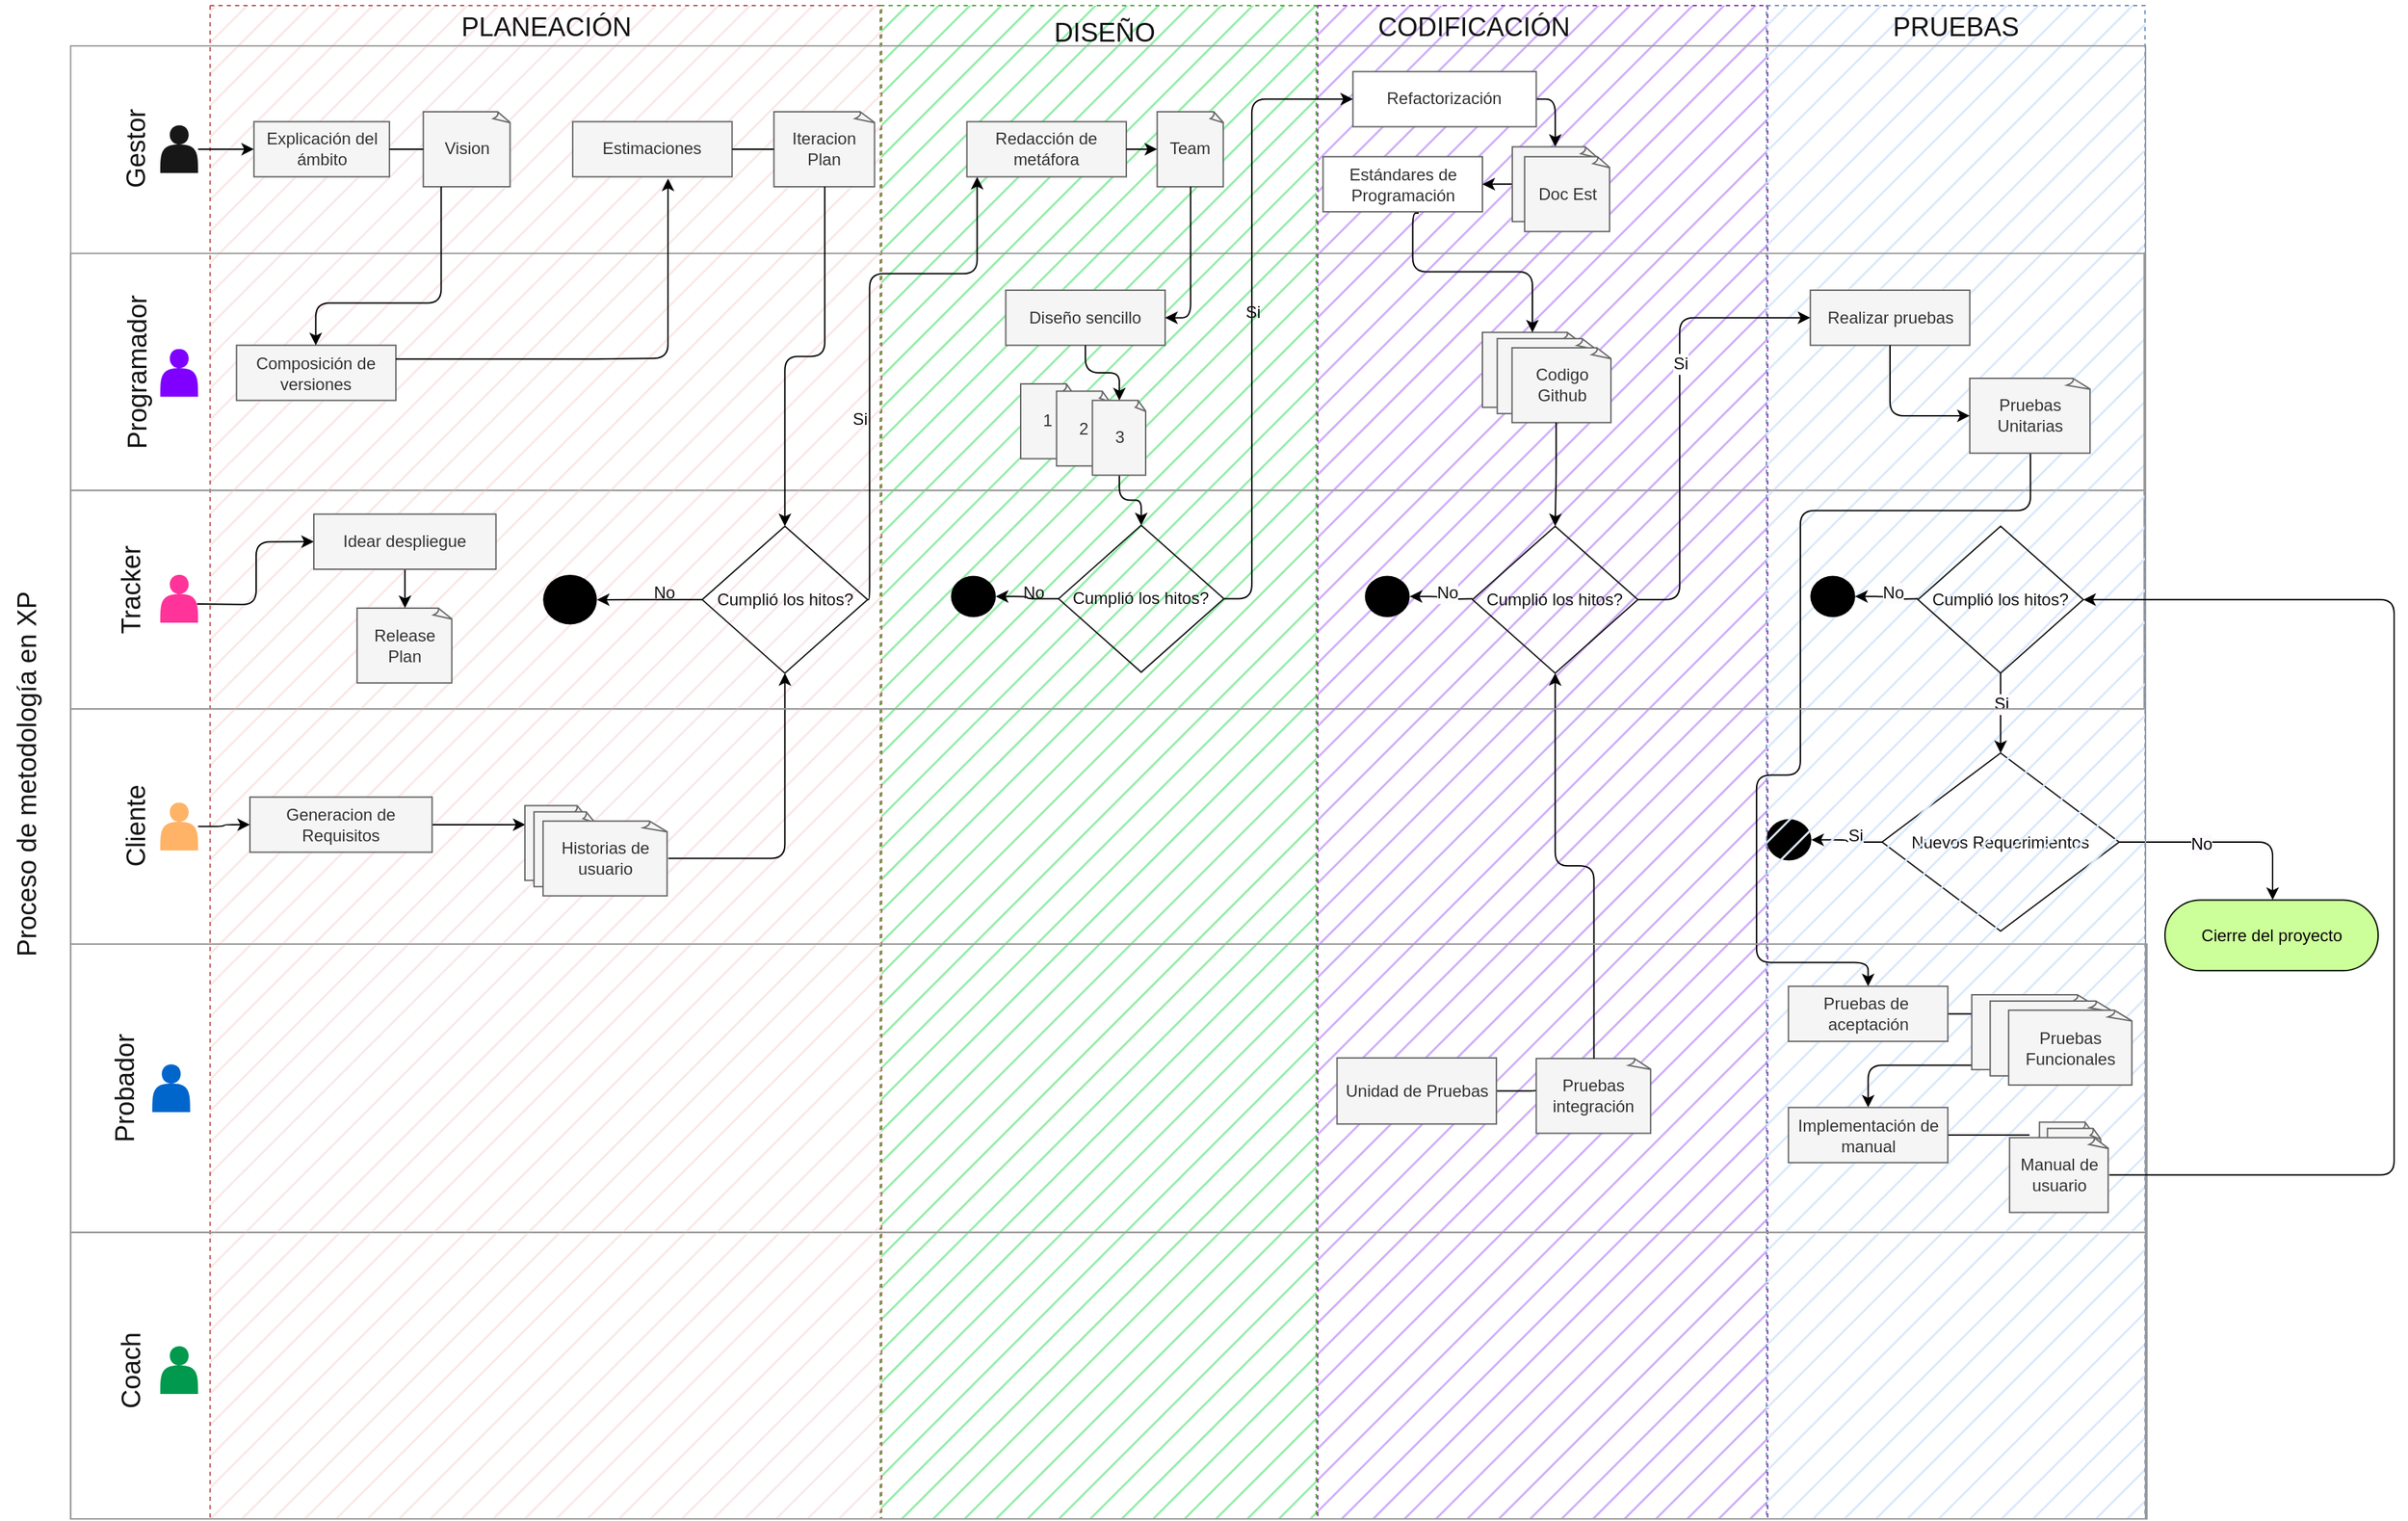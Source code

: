 <mxfile>
    <diagram name="Page-1" id="edf60f1a-56cd-e834-aa8a-f176f3a09ee4">
        <mxGraphModel dx="1046" dy="1373" grid="0" gridSize="10" guides="1" tooltips="1" connect="1" arrows="1" fold="1" page="1" pageScale="1" pageWidth="1169" pageHeight="827" background="#ffffff" math="0" shadow="0">
            <root>
                <mxCell id="0"/>
                <mxCell id="1" parent="0"/>
                <mxCell id="13" value="" style="rounded=0;whiteSpace=wrap;html=1;strokeColor=#999999;fillColor=none;gradientColor=default;container=0;" vertex="1" parent="1">
                    <mxGeometry x="75.87" y="79.2" width="1493.13" height="157.42" as="geometry"/>
                </mxCell>
                <mxCell id="11" value="" style="rounded=0;whiteSpace=wrap;html=1;strokeColor=#999999;fillColor=none;gradientColor=default;container=0;" vertex="1" parent="1">
                    <mxGeometry x="75.87" y="405.95" width="1495.13" height="207.69" as="geometry"/>
                </mxCell>
                <mxCell id="5" value="" style="rounded=1;whiteSpace=wrap;html=1;fillColor=#93EDA8;strokeColor=#46A62E;arcSize=0;dashed=1;fillStyle=hatch;container=0;" vertex="1" parent="1">
                    <mxGeometry x="658.867" y="-270.031" width="314" height="1090.03" as="geometry"/>
                </mxCell>
                <mxCell id="6" value="" style="rounded=1;whiteSpace=wrap;html=1;fillColor=#D0ADFA;strokeColor=#8A30A6;arcSize=0;dashed=1;fillStyle=hatch;container=0;" vertex="1" parent="1">
                    <mxGeometry x="973.867" y="-270.031" width="324" height="1090.03" as="geometry"/>
                </mxCell>
                <mxCell id="200" value="1" style="ellipse;whiteSpace=wrap;html=1;strokeColor=none;fontSize=19;fillColor=#000000;labelBackgroundColor=none;gradientDirection=north;container=0;" vertex="1" parent="1">
                    <mxGeometry x="1297.069" y="315.993" width="32.281" height="29.764" as="geometry"/>
                </mxCell>
                <mxCell id="4" value="" style="rounded=1;whiteSpace=wrap;html=1;fillColor=#f9e8e7;strokeColor=#b85450;arcSize=0;dashed=1;fillStyle=hatch;container=0;" vertex="1" parent="1">
                    <mxGeometry x="176.296" y="-270.031" width="483.495" height="1090.031" as="geometry"/>
                </mxCell>
                <mxCell id="192" value="Nuevos Requerimientos" style="rhombus;whiteSpace=wrap;html=1;labelBackgroundColor=none;strokeColor=#191919;fontSize=12;fontColor=#141414;fillColor=none;gradientColor=none;gradientDirection=north;container=0;" vertex="1" parent="1">
                    <mxGeometry x="1380.281" y="268.37" width="170.73" height="128.317" as="geometry"/>
                </mxCell>
                <mxCell id="201" style="edgeStyle=orthogonalEdgeStyle;html=1;strokeColor=#000000;fontSize=12;fontColor=#141414;exitX=0;exitY=0.5;exitDx=0;exitDy=0;exitPerimeter=0;" edge="1" parent="1" target="200" source="192">
                    <mxGeometry relative="1" as="geometry">
                        <mxPoint x="1374.543" y="332.528" as="sourcePoint"/>
                    </mxGeometry>
                </mxCell>
                <mxCell id="202" value="Si" style="edgeLabel;html=1;align=center;verticalAlign=middle;resizable=0;points=[];fontSize=12;fontColor=#141414;labelBackgroundColor=#FCFCFC;container=0;" vertex="1" connectable="0" parent="201">
                    <mxGeometry x="-0.385" relative="1" as="geometry">
                        <mxPoint x="-4" y="-5" as="offset"/>
                    </mxGeometry>
                </mxCell>
                <mxCell id="7" value="" style="rounded=1;whiteSpace=wrap;html=1;fillColor=#dae8fc;strokeColor=#6c8ebf;arcSize=0;dashed=1;fillStyle=hatch;container=0;" vertex="1" parent="1">
                    <mxGeometry x="1297.069" y="-270.031" width="272.593" height="1090.031" as="geometry"/>
                </mxCell>
                <mxCell id="65" value="1" style="ellipse;whiteSpace=wrap;html=1;strokeColor=none;fontSize=19;fillColor=#000000;labelBackgroundColor=none;gradientDirection=north;container=0;" vertex="1" parent="1">
                    <mxGeometry x="416.095" y="140.053" width="38.737" height="35.717" as="geometry"/>
                </mxCell>
                <mxCell id="8" value="" style="rounded=0;whiteSpace=wrap;html=1;strokeColor=#999999;fillColor=none;gradientColor=default;container=0;" vertex="1" parent="1">
                    <mxGeometry x="75.87" y="-240.93" width="1494.13" height="1060.93" as="geometry"/>
                </mxCell>
                <mxCell id="40" value="Estándares de Programación" style="rounded=0;whiteSpace=wrap;html=1;fillColor=#FFFFFF;fontColor=#333333;strokeColor=#666666;container=0;" vertex="1" parent="1">
                    <mxGeometry x="977.735" y="-161.134" width="114.776" height="39.686" as="geometry"/>
                </mxCell>
                <mxCell id="14" value="" style="rounded=0;whiteSpace=wrap;html=1;strokeColor=#999999;fillColor=none;gradientColor=default;container=0;" vertex="1" parent="1">
                    <mxGeometry x="75.87" y="-91.45" width="1493.13" height="170.65" as="geometry"/>
                </mxCell>
                <mxCell id="249" style="edgeStyle=orthogonalEdgeStyle;html=1;strokeColor=#000000;fontSize=12;fontColor=#050505;endArrow=classic;endFill=1;" edge="1" parent="1" source="228" target="244">
                    <mxGeometry relative="1" as="geometry">
                        <Array as="points">
                            <mxPoint x="1370.239" y="493.255"/>
                        </Array>
                    </mxGeometry>
                </mxCell>
                <mxCell id="52" value="1" style="whiteSpace=wrap;html=1;shape=mxgraph.basic.document;fillColor=#f5f5f5;fontColor=#333333;strokeColor=#666666;container=0;" vertex="1" parent="1">
                    <mxGeometry x="760.005" y="2.476" width="38.737" height="53.906" as="geometry"/>
                </mxCell>
                <mxCell id="253" style="edgeStyle=orthogonalEdgeStyle;html=1;entryX=0.5;entryY=0;entryDx=0;entryDy=0;entryPerimeter=0;strokeColor=#000000;fontSize=12;fontColor=#050505;endArrow=classic;endFill=1;exitX=1;exitY=0.5;exitDx=0;exitDy=0;" edge="1" parent="1" source="252" target="41">
                    <mxGeometry relative="1" as="geometry"/>
                </mxCell>
                <mxCell id="dXnAT8kCQ46dJtLnXvoW-5" value="Explicación del ámbito" style="rounded=0;whiteSpace=wrap;html=1;fillColor=#f5f5f5;fontColor=#333333;strokeColor=#666666;container=0;" parent="1" vertex="1">
                    <mxGeometry x="207.859" y="-186.361" width="97.56" height="39.686" as="geometry"/>
                </mxCell>
                <mxCell id="252" value="Refactorización" style="rounded=0;whiteSpace=wrap;html=1;fillColor=#FFFFFF;fontColor=#333333;strokeColor=#666666;container=0;" vertex="1" parent="1">
                    <mxGeometry x="999.255" y="-222.409" width="131.993" height="39.686" as="geometry"/>
                </mxCell>
                <mxCell id="2" value="Vision" style="whiteSpace=wrap;html=1;shape=mxgraph.basic.document;fillColor=#f5f5f5;fontColor=#333333;strokeColor=#666666;container=0;" vertex="1" parent="1">
                    <mxGeometry x="329.809" y="-193.465" width="63.127" height="53.906" as="geometry"/>
                </mxCell>
                <mxCell id="254" style="edgeStyle=orthogonalEdgeStyle;html=1;strokeColor=#000000;fontSize=12;fontColor=#050505;endArrow=classic;endFill=1;" edge="1" parent="1" source="41" target="40">
                    <mxGeometry relative="1" as="geometry"/>
                </mxCell>
                <mxCell id="3" style="edgeStyle=none;html=1;strokeColor=#000000;endArrow=none;endFill=0;" edge="1" parent="1" source="dXnAT8kCQ46dJtLnXvoW-5" target="2">
                    <mxGeometry relative="1" as="geometry"/>
                </mxCell>
                <mxCell id="204" style="edgeStyle=orthogonalEdgeStyle;html=1;strokeColor=#000000;fontSize=12;fontColor=#141414;endArrow=classic;endFill=1;" edge="1" parent="1" source="205">
                    <mxGeometry relative="1" as="geometry">
                        <mxPoint x="403.409" y="319.961" as="targetPoint"/>
                    </mxGeometry>
                </mxCell>
                <mxCell id="9" value="Proceso de metodología en XP" style="text;html=1;align=center;verticalAlign=middle;whiteSpace=wrap;rounded=0;fontColor=#141414;rotation=-90;fontSize=19;container=0;" vertex="1" parent="1">
                    <mxGeometry x="-166.598" y="263.079" width="423.237" height="39.686" as="geometry"/>
                </mxCell>
                <mxCell id="205" value="Generacion de Requisitos" style="rounded=0;whiteSpace=wrap;html=1;fillColor=#f5f5f5;fontColor=#333333;strokeColor=#666666;container=0;" vertex="1" parent="1">
                    <mxGeometry x="204.99" y="300.119" width="131.173" height="39.686" as="geometry"/>
                </mxCell>
                <mxCell id="16" value="Coach" style="text;html=1;align=center;verticalAlign=middle;whiteSpace=wrap;rounded=0;fontColor=#141414;rotation=-90;fontSize=19;container=0;" vertex="1" parent="1">
                    <mxGeometry x="21.348" y="693.006" width="196.554" height="39.686" as="geometry"/>
                </mxCell>
                <mxCell id="207" value="Doc" style="whiteSpace=wrap;html=1;shape=mxgraph.basic.document;fillColor=#f5f5f5;fontColor=#333333;strokeColor=#666666;container=0;" vertex="1" parent="1">
                    <mxGeometry x="402.979" y="306.23" width="44.271" height="53.906" as="geometry"/>
                </mxCell>
                <mxCell id="17" value="Probador" style="text;html=1;align=center;verticalAlign=middle;whiteSpace=wrap;rounded=0;fontColor=#141414;rotation=-90;fontSize=19;container=0;" vertex="1" parent="1">
                    <mxGeometry x="17.044" y="489.948" width="196.554" height="39.686" as="geometry"/>
                </mxCell>
                <mxCell id="208" value="Doc" style="whiteSpace=wrap;html=1;shape=mxgraph.basic.document;fillColor=#f5f5f5;fontColor=#333333;strokeColor=#666666;container=0;" vertex="1" parent="1">
                    <mxGeometry x="409.537" y="310.701" width="44.271" height="53.906" as="geometry"/>
                </mxCell>
                <mxCell id="18" value="Cliente" style="text;html=1;align=center;verticalAlign=middle;whiteSpace=wrap;rounded=0;fontColor=#141414;rotation=-90;fontSize=19;container=0;" vertex="1" parent="1">
                    <mxGeometry x="25.652" y="301.441" width="196.554" height="39.686" as="geometry"/>
                </mxCell>
                <mxCell id="209" value="Historias de usuario" style="whiteSpace=wrap;html=1;shape=mxgraph.basic.document;fillColor=#f5f5f5;fontColor=#333333;strokeColor=#666666;container=0;" vertex="1" parent="1">
                    <mxGeometry x="416.092" y="317.316" width="90.185" height="53.906" as="geometry"/>
                </mxCell>
                <mxCell id="19" value="Tracker" style="text;html=1;align=center;verticalAlign=middle;whiteSpace=wrap;rounded=0;fontColor=#141414;rotation=-90;fontSize=19;container=0;" vertex="1" parent="1">
                    <mxGeometry x="21.348" y="130.793" width="196.554" height="39.686" as="geometry"/>
                </mxCell>
                <mxCell id="128" style="edgeStyle=orthogonalEdgeStyle;html=1;strokeColor=#000000;fontSize=12;fontColor=#141414;endArrow=none;endFill=0;" edge="1" parent="1" source="129">
                    <mxGeometry relative="1" as="geometry">
                        <mxPoint x="1161.395" y="507.807" as="targetPoint"/>
                        <Array as="points">
                            <mxPoint x="1132.683" y="511.775"/>
                            <mxPoint x="1132.683" y="510.452"/>
                            <mxPoint x="1161.377" y="510.452"/>
                        </Array>
                    </mxGeometry>
                </mxCell>
                <mxCell id="20" value="Programador" style="text;html=1;align=center;verticalAlign=middle;whiteSpace=wrap;rounded=0;fontColor=#141414;rotation=-90;fontSize=19;container=0;" vertex="1" parent="1">
                    <mxGeometry x="25.652" y="-25.304" width="196.554" height="39.686" as="geometry"/>
                </mxCell>
                <mxCell id="129" value="Unidad de Pruebas" style="rounded=0;whiteSpace=wrap;html=1;fillColor=#f5f5f5;fontColor=#333333;strokeColor=#666666;container=0;" vertex="1" parent="1">
                    <mxGeometry x="987.778" y="487.964" width="114.776" height="47.623" as="geometry"/>
                </mxCell>
                <mxCell id="22" value="Gestor" style="text;html=1;align=center;verticalAlign=middle;whiteSpace=wrap;rounded=0;fontColor=#141414;rotation=-90;fontSize=19;container=0;" vertex="1" parent="1">
                    <mxGeometry x="52.553" y="-186.361" width="142.753" height="39.686" as="geometry"/>
                </mxCell>
                <mxCell id="133" value="Pruebas integración" style="whiteSpace=wrap;html=1;shape=mxgraph.basic.document;fillColor=#f5f5f5;fontColor=#333333;strokeColor=#666666;container=0;" vertex="1" parent="1">
                    <mxGeometry x="1131.248" y="488.374" width="83.213" height="53.906" as="geometry"/>
                </mxCell>
                <mxCell id="23" value="PLANEACIÓN" style="text;html=1;align=center;verticalAlign=middle;whiteSpace=wrap;rounded=0;fontColor=#141414;rotation=0;fontSize=19;container=0;" vertex="1" parent="1">
                    <mxGeometry x="346.667" y="-274" width="142.753" height="39.686" as="geometry"/>
                </mxCell>
                <mxCell id="223" style="edgeStyle=orthogonalEdgeStyle;html=1;strokeColor=#000000;fontSize=12;fontColor=#141414;endArrow=none;endFill=0;" edge="1" parent="1" source="224">
                    <mxGeometry relative="1" as="geometry">
                        <mxPoint x="1486.467" y="456.215" as="targetPoint"/>
                    </mxGeometry>
                </mxCell>
                <mxCell id="24" value="DISEÑO&lt;span style=&quot;color: rgba(0, 0, 0, 0); font-family: monospace; font-size: 0px; text-align: start;&quot;&gt;%3CmxGraphModel%3E%3Croot%3E%3CmxCell%20id%3D%220%22%2F%3E%3CmxCell%20id%3D%221%22%20parent%3D%220%22%2F%3E%3CmxCell%20id%3D%222%22%20value%3D%22PLANEACI%C3%93N%22%20style%3D%22text%3Bhtml%3D1%3Balign%3Dcenter%3BverticalAlign%3Dmiddle%3BwhiteSpace%3Dwrap%3Brounded%3D0%3BfontColor%3D%23141414%3Brotation%3D0%3BfontSize%3D19%3B%22%20vertex%3D%221%22%20parent%3D%221%22%3E%3CmxGeometry%20x%3D%22171%22%20y%3D%22-7%22%20width%3D%2299.5%22%20height%3D%2230%22%20as%3D%22geometry%22%2F%3E%3C%2FmxCell%3E%3C%2Froot%3E%3C%2FmxGraphModel%3E&lt;/span&gt;" style="text;html=1;align=center;verticalAlign=middle;whiteSpace=wrap;rounded=0;fontColor=#141414;rotation=0;fontSize=19;container=0;" vertex="1" parent="1">
                    <mxGeometry x="749.245" y="-270.031" width="142.753" height="39.686" as="geometry"/>
                </mxCell>
                <mxCell id="224" value="Pruebas de&amp;nbsp; aceptación" style="rounded=0;whiteSpace=wrap;html=1;fillColor=#f5f5f5;fontColor=#333333;strokeColor=#666666;container=0;" vertex="1" parent="1">
                    <mxGeometry x="1312.85" y="436.372" width="114.776" height="39.686" as="geometry"/>
                </mxCell>
                <mxCell id="25" value="CODIFICACIÓN" style="text;html=1;align=center;verticalAlign=middle;whiteSpace=wrap;rounded=0;fontColor=#141414;rotation=0;fontSize=19;container=0;" vertex="1" parent="1">
                    <mxGeometry x="1015.396" y="-274" width="142.753" height="39.686" as="geometry"/>
                </mxCell>
                <mxCell id="226" value="Doc" style="whiteSpace=wrap;html=1;shape=mxgraph.basic.document;fillColor=#f5f5f5;fontColor=#333333;strokeColor=#666666;container=0;" vertex="1" parent="1">
                    <mxGeometry x="1444.843" y="442.484" width="89.648" height="53.906" as="geometry"/>
                </mxCell>
                <mxCell id="26" value="PRUEBAS" style="text;html=1;align=center;verticalAlign=middle;whiteSpace=wrap;rounded=0;fontColor=#141414;rotation=0;fontSize=19;container=0;" vertex="1" parent="1">
                    <mxGeometry x="1361.989" y="-274" width="142.753" height="39.686" as="geometry"/>
                </mxCell>
                <mxCell id="227" value="Doc" style="whiteSpace=wrap;html=1;shape=mxgraph.basic.document;fillColor=#f5f5f5;fontColor=#333333;strokeColor=#666666;container=0;" vertex="1" parent="1">
                    <mxGeometry x="1458.124" y="446.955" width="89.648" height="53.906" as="geometry"/>
                </mxCell>
                <mxCell id="27" value="Estimaciones" style="rounded=0;whiteSpace=wrap;html=1;fillColor=#f5f5f5;fontColor=#333333;strokeColor=#666666;container=0;" vertex="1" parent="1">
                    <mxGeometry x="437.412" y="-186.361" width="114.776" height="39.686" as="geometry"/>
                </mxCell>
                <mxCell id="228" value="Pruebas Funcionales" style="whiteSpace=wrap;html=1;shape=mxgraph.basic.document;fillColor=#f5f5f5;fontColor=#333333;strokeColor=#666666;container=0;" vertex="1" parent="1">
                    <mxGeometry x="1471.406" y="453.57" width="89.648" height="53.906" as="geometry"/>
                </mxCell>
                <mxCell id="28" value="Iteracion Plan" style="whiteSpace=wrap;html=1;shape=mxgraph.basic.document;fillColor=#f5f5f5;fontColor=#333333;strokeColor=#666666;container=0;" vertex="1" parent="1">
                    <mxGeometry x="582.317" y="-193.465" width="73.17" height="53.906" as="geometry"/>
                </mxCell>
                <mxCell id="243" style="edgeStyle=orthogonalEdgeStyle;html=1;strokeColor=#000000;fontSize=12;fontColor=#141414;endArrow=none;endFill=0;" edge="1" parent="1" source="244">
                    <mxGeometry relative="1" as="geometry">
                        <mxPoint x="1486.467" y="543.524" as="targetPoint"/>
                    </mxGeometry>
                </mxCell>
                <mxCell id="30" style="edgeStyle=none;html=1;strokeColor=#000000;fontSize=19;fontColor=#141414;endArrow=none;endFill=0;" edge="1" parent="1" source="27" target="28">
                    <mxGeometry relative="1" as="geometry"/>
                </mxCell>
                <mxCell id="244" value="Implementación de manual" style="rounded=0;whiteSpace=wrap;html=1;fillColor=#f5f5f5;fontColor=#333333;strokeColor=#666666;container=0;" vertex="1" parent="1">
                    <mxGeometry x="1312.85" y="523.681" width="114.776" height="39.686" as="geometry"/>
                </mxCell>
                <mxCell id="31" value="Composición de versiones" style="rounded=0;whiteSpace=wrap;html=1;fillColor=#f5f5f5;fontColor=#333333;strokeColor=#666666;container=0;" vertex="1" parent="1">
                    <mxGeometry x="195.306" y="-25.304" width="114.776" height="39.686" as="geometry"/>
                </mxCell>
                <mxCell id="246" value="Doc" style="whiteSpace=wrap;html=1;shape=mxgraph.basic.document;fillColor=#f5f5f5;fontColor=#333333;strokeColor=#666666;container=0;" vertex="1" parent="1">
                    <mxGeometry x="1493.623" y="534.264" width="38.737" height="53.906" as="geometry"/>
                </mxCell>
                <mxCell id="72" style="edgeStyle=orthogonalEdgeStyle;html=1;strokeColor=#000000;fontSize=12;fontColor=#141414;" edge="1" parent="1" source="2" target="31">
                    <mxGeometry relative="1" as="geometry">
                        <Array as="points">
                            <mxPoint x="342.721" y="-55.729"/>
                            <mxPoint x="252.335" y="-55.729"/>
                        </Array>
                    </mxGeometry>
                </mxCell>
                <mxCell id="247" value="Doc" style="whiteSpace=wrap;html=1;shape=mxgraph.basic.document;fillColor=#f5f5f5;fontColor=#333333;strokeColor=#666666;container=0;" vertex="1" parent="1">
                    <mxGeometry x="1499.362" y="538.735" width="38.737" height="53.906" as="geometry"/>
                </mxCell>
                <mxCell id="37" value="Redacción de metáfora" style="rounded=0;whiteSpace=wrap;html=1;fillColor=#f5f5f5;fontColor=#333333;strokeColor=#666666;container=0;" vertex="1" parent="1">
                    <mxGeometry x="721.268" y="-186.348" width="114.776" height="39.686" as="geometry"/>
                </mxCell>
                <mxCell id="248" value="Manual de usuario" style="whiteSpace=wrap;html=1;shape=mxgraph.basic.document;fillColor=#f5f5f5;fontColor=#333333;strokeColor=#666666;container=0;" vertex="1" parent="1">
                    <mxGeometry x="1472.102" y="545.349" width="71.735" height="53.906" as="geometry"/>
                </mxCell>
                <mxCell id="38" value="Team" style="whiteSpace=wrap;html=1;shape=mxgraph.basic.document;fillColor=#f5f5f5;fontColor=#333333;strokeColor=#666666;container=0;" vertex="1" parent="1">
                    <mxGeometry x="858.282" y="-193.465" width="48.063" height="53.906" as="geometry"/>
                </mxCell>
                <mxCell id="41" value="Doc" style="whiteSpace=wrap;html=1;shape=mxgraph.basic.document;fillColor=#f5f5f5;fontColor=#333333;strokeColor=#666666;container=0;" vertex="1" parent="1">
                    <mxGeometry x="1114.031" y="-168.251" width="61.827" height="53.906" as="geometry"/>
                </mxCell>
                <mxCell id="39" style="edgeStyle=none;html=1;entryX=0;entryY=0.5;entryDx=0;entryDy=0;entryPerimeter=0;strokeColor=#000000;fontSize=19;fontColor=#141414;" edge="1" parent="1" source="37" target="38">
                    <mxGeometry relative="1" as="geometry"/>
                </mxCell>
                <mxCell id="42" value="Doc Est" style="whiteSpace=wrap;html=1;shape=mxgraph.basic.document;fillColor=#f5f5f5;fontColor=#333333;strokeColor=#666666;container=0;" vertex="1" parent="1">
                    <mxGeometry x="1122.864" y="-161.147" width="61.827" height="53.906" as="geometry"/>
                </mxCell>
                <mxCell id="45" value="Diseño sencillo" style="rounded=0;whiteSpace=wrap;html=1;fillColor=#f5f5f5;fontColor=#333333;strokeColor=#666666;container=0;" vertex="1" parent="1">
                    <mxGeometry x="749.245" y="-64.989" width="114.776" height="39.686" as="geometry"/>
                </mxCell>
                <mxCell id="53" value="2" style="whiteSpace=wrap;html=1;shape=mxgraph.basic.document;fillColor=#f5f5f5;fontColor=#333333;strokeColor=#666666;container=0;" vertex="1" parent="1">
                    <mxGeometry x="785.83" y="7.768" width="38.737" height="53.906" as="geometry"/>
                </mxCell>
                <mxCell id="160" style="edgeStyle=orthogonalEdgeStyle;html=1;entryX=1;entryY=0.5;entryDx=0;entryDy=0;strokeColor=#000000;fontSize=12;fontColor=#141414;endArrow=classic;endFill=1;" edge="1" parent="1" source="38" target="45">
                    <mxGeometry relative="1" as="geometry"/>
                </mxCell>
                <mxCell id="179" value="Doc" style="whiteSpace=wrap;html=1;shape=mxgraph.basic.document;fillColor=#f5f5f5;fontColor=#333333;strokeColor=#666666;container=0;" vertex="1" parent="1">
                    <mxGeometry x="1092.511" y="-34.563" width="71.94" height="53.906" as="geometry"/>
                </mxCell>
                <mxCell id="61" value="Realizar pruebas" style="rounded=0;whiteSpace=wrap;html=1;fillColor=#f5f5f5;fontColor=#333333;strokeColor=#666666;container=0;" vertex="1" parent="1">
                    <mxGeometry x="1328.632" y="-64.989" width="114.776" height="39.686" as="geometry"/>
                </mxCell>
                <mxCell id="180" value="Doc" style="whiteSpace=wrap;html=1;shape=mxgraph.basic.document;fillColor=#f5f5f5;fontColor=#333333;strokeColor=#666666;container=0;" vertex="1" parent="1">
                    <mxGeometry x="1103.169" y="-30.092" width="71.94" height="53.906" as="geometry"/>
                </mxCell>
                <mxCell id="191" style="edgeStyle=orthogonalEdgeStyle;html=1;entryX=0.5;entryY=0;entryDx=0;entryDy=0;strokeColor=#000000;fontSize=12;fontColor=#141414;endArrow=classic;endFill=1;" edge="1" parent="1" source="62" target="224">
                    <mxGeometry relative="1" as="geometry">
                        <Array as="points">
                            <mxPoint x="1487.884" y="93.753"/>
                            <mxPoint x="1321.459" y="93.753"/>
                            <mxPoint x="1321.459" y="284.244"/>
                            <mxPoint x="1289.895" y="284.244"/>
                            <mxPoint x="1289.895" y="419.175"/>
                            <mxPoint x="1370.239" y="419.175"/>
                        </Array>
                    </mxGeometry>
                </mxCell>
                <mxCell id="181" value="Codigo Github" style="whiteSpace=wrap;html=1;shape=mxgraph.basic.document;fillColor=#f5f5f5;fontColor=#333333;strokeColor=#666666;container=0;" vertex="1" parent="1">
                    <mxGeometry x="1113.826" y="-23.478" width="71.94" height="53.906" as="geometry"/>
                </mxCell>
                <mxCell id="62" value="Pruebas Unitarias" style="whiteSpace=wrap;html=1;shape=mxgraph.basic.document;fillColor=#f5f5f5;fontColor=#333333;strokeColor=#666666;container=0;" vertex="1" parent="1">
                    <mxGeometry x="1443.408" y="-1.492" width="87.517" height="53.906" as="geometry"/>
                </mxCell>
                <mxCell id="257" style="edgeStyle=orthogonalEdgeStyle;html=1;strokeColor=#000000;fontSize=12;fontColor=#050505;endArrow=classic;endFill=1;entryX=0;entryY=0.5;entryDx=0;entryDy=0;" edge="1" parent="1" target="258">
                    <mxGeometry relative="1" as="geometry">
                        <mxPoint x="166.869" y="160.959" as="sourcePoint"/>
                    </mxGeometry>
                </mxCell>
                <mxCell id="64" style="edgeStyle=orthogonalEdgeStyle;html=1;strokeColor=#000000;fontSize=19;fontColor=#141414;entryX=0;entryY=0.5;entryDx=0;entryDy=0;entryPerimeter=0;" edge="1" parent="1" source="61" target="62">
                    <mxGeometry relative="1" as="geometry">
                        <Array as="points">
                            <mxPoint x="1386.02" y="24.965"/>
                        </Array>
                    </mxGeometry>
                </mxCell>
                <mxCell id="261" style="edgeStyle=orthogonalEdgeStyle;html=1;strokeColor=#000000;fontSize=12;fontColor=#050505;endArrow=classic;endFill=1;" edge="1" parent="1" source="258" target="260">
                    <mxGeometry relative="1" as="geometry"/>
                </mxCell>
                <mxCell id="67" style="edgeStyle=orthogonalEdgeStyle;html=1;strokeColor=#000000;fontSize=12;fontColor=#141414;" edge="1" parent="1" source="66" target="65">
                    <mxGeometry relative="1" as="geometry">
                        <mxPoint x="453" y="158" as="targetPoint"/>
                    </mxGeometry>
                </mxCell>
                <mxCell id="70" value="No" style="edgeLabel;html=1;align=center;verticalAlign=middle;resizable=0;points=[];fontSize=12;fontColor=#141414;labelBackgroundColor=none;container=0;" vertex="1" connectable="0" parent="67">
                    <mxGeometry x="-0.385" relative="1" as="geometry">
                        <mxPoint x="-4" y="-5" as="offset"/>
                    </mxGeometry>
                </mxCell>
                <mxCell id="258" value="Idear despliegue" style="rounded=0;whiteSpace=wrap;html=1;fillColor=#f5f5f5;fontColor=#333333;strokeColor=#666666;container=0;" vertex="1" parent="1">
                    <mxGeometry x="251.002" y="96.308" width="131.173" height="39.686" as="geometry"/>
                </mxCell>
                <mxCell id="68" style="edgeStyle=orthogonalEdgeStyle;html=1;strokeColor=#000000;fontSize=12;fontColor=#141414;" edge="1" parent="1" source="66" target="37">
                    <mxGeometry relative="1" as="geometry">
                        <Array as="points">
                            <mxPoint x="651.182" y="157.25"/>
                            <mxPoint x="651.182" y="-76.895"/>
                            <mxPoint x="728.656" y="-76.895"/>
                        </Array>
                    </mxGeometry>
                </mxCell>
                <mxCell id="69" value="Si" style="edgeLabel;html=1;align=center;verticalAlign=middle;resizable=0;points=[];fontSize=12;fontColor=#141414;labelBackgroundColor=none;container=0;" vertex="1" connectable="0" parent="68">
                    <mxGeometry x="-0.271" y="2" relative="1" as="geometry">
                        <mxPoint x="-5" y="8" as="offset"/>
                    </mxGeometry>
                </mxCell>
                <mxCell id="260" value="Release Plan" style="whiteSpace=wrap;html=1;shape=mxgraph.basic.document;fillColor=#f5f5f5;fontColor=#333333;strokeColor=#666666;container=0;" vertex="1" parent="1">
                    <mxGeometry x="282.161" y="163.999" width="68.866" height="53.906" as="geometry"/>
                </mxCell>
                <mxCell id="66" value="Cumplió los hitos?" style="rhombus;whiteSpace=wrap;html=1;labelBackgroundColor=none;strokeColor=#191919;fontSize=12;fontColor=#141414;fillColor=none;gradientColor=none;gradientDirection=north;container=0;" vertex="1" parent="1">
                    <mxGeometry x="530.667" y="104.998" width="119.08" height="105.828" as="geometry"/>
                </mxCell>
                <mxCell id="74" style="edgeStyle=orthogonalEdgeStyle;html=1;entryX=0.5;entryY=0;entryDx=0;entryDy=0;strokeColor=#000000;fontSize=12;fontColor=#141414;endArrow=classic;endFill=1;" edge="1" parent="1" source="28" target="66">
                    <mxGeometry relative="1" as="geometry"/>
                </mxCell>
                <mxCell id="73" style="edgeStyle=orthogonalEdgeStyle;html=1;strokeColor=#000000;fontSize=12;fontColor=#141414;exitX=1;exitY=0.25;exitDx=0;exitDy=0;entryX=0.598;entryY=1.032;entryDx=0;entryDy=0;entryPerimeter=0;" edge="1" parent="1" source="31" target="27">
                    <mxGeometry relative="1" as="geometry">
                        <mxPoint x="423.065" y="-8.106" as="sourcePoint"/>
                        <Array as="points">
                            <mxPoint x="453.193" y="-16.044"/>
                            <mxPoint x="506.277" y="-16.044"/>
                        </Array>
                    </mxGeometry>
                </mxCell>
                <mxCell id="155" style="edgeStyle=orthogonalEdgeStyle;html=1;strokeColor=#000000;fontSize=12;fontColor=#141414;endArrow=classic;endFill=1;" edge="1" parent="1" source="148" target="dXnAT8kCQ46dJtLnXvoW-5">
                    <mxGeometry relative="1" as="geometry"/>
                </mxCell>
                <mxCell id="148" value="" style="shape=actor;whiteSpace=wrap;html=1;dashed=1;labelBackgroundColor=none;fillStyle=auto;strokeColor=none;fontSize=12;fontColor=#141414;fillColor=#171717;gradientColor=none;gradientDirection=north;container=0;" vertex="1" parent="1">
                    <mxGeometry x="140.428" y="-183.715" width="27.259" height="34.394" as="geometry"/>
                </mxCell>
                <mxCell id="149" value="" style="shape=actor;whiteSpace=wrap;html=1;dashed=1;labelBackgroundColor=none;fillStyle=auto;strokeColor=none;fontSize=12;fontColor=#141414;fillColor=#7F00FF;gradientColor=none;gradientDirection=north;container=0;" vertex="1" parent="1">
                    <mxGeometry x="140.428" y="-22.658" width="27.259" height="34.394" as="geometry"/>
                </mxCell>
                <mxCell id="150" value="" style="shape=actor;whiteSpace=wrap;html=1;dashed=1;labelBackgroundColor=none;fillStyle=auto;strokeColor=none;fontSize=12;fontColor=#141414;fillColor=#FF3399;gradientColor=none;gradientDirection=north;container=0;" vertex="1" parent="1">
                    <mxGeometry x="140.428" y="140.053" width="27.259" height="34.394" as="geometry"/>
                </mxCell>
                <mxCell id="210" style="edgeStyle=orthogonalEdgeStyle;html=1;strokeColor=#000000;fontSize=12;fontColor=#050505;endArrow=classic;endFill=1;" edge="1" parent="1" source="151" target="205">
                    <mxGeometry relative="1" as="geometry"/>
                </mxCell>
                <mxCell id="151" value="" style="shape=actor;whiteSpace=wrap;html=1;dashed=1;labelBackgroundColor=none;fillStyle=auto;strokeColor=none;fontSize=12;fontColor=#141414;fillColor=#FFB366;gradientColor=none;gradientDirection=north;container=0;" vertex="1" parent="1">
                    <mxGeometry x="140.428" y="304.087" width="27.259" height="34.394" as="geometry"/>
                </mxCell>
                <mxCell id="152" value="" style="shape=actor;whiteSpace=wrap;html=1;dashed=1;labelBackgroundColor=none;fillStyle=auto;strokeColor=none;fontSize=12;fontColor=#141414;fillColor=#0066CC;gradientColor=none;gradientDirection=north;container=0;" vertex="1" parent="1">
                    <mxGeometry x="134.689" y="492.594" width="27.259" height="34.394" as="geometry"/>
                </mxCell>
                <mxCell id="153" value="" style="shape=actor;whiteSpace=wrap;html=1;dashed=1;labelBackgroundColor=none;fillStyle=auto;strokeColor=none;fontSize=12;fontColor=#141414;fillColor=#00994D;gradientColor=none;gradientDirection=north;container=0;" vertex="1" parent="1">
                    <mxGeometry x="140.428" y="695.652" width="27.259" height="34.394" as="geometry"/>
                </mxCell>
                <mxCell id="166" style="edgeStyle=orthogonalEdgeStyle;html=1;strokeColor=#000000;fontSize=12;fontColor=#141414;endArrow=classic;endFill=1;entryX=0;entryY=0.5;entryDx=0;entryDy=0;" edge="1" parent="1" source="161" target="252">
                    <mxGeometry relative="1" as="geometry">
                        <Array as="points">
                            <mxPoint x="926.431" y="157.25"/>
                            <mxPoint x="926.431" y="-202.566"/>
                        </Array>
                    </mxGeometry>
                </mxCell>
                <mxCell id="167" value="Si" style="edgeLabel;html=1;align=center;verticalAlign=middle;resizable=0;points=[];fontSize=12;fontColor=#141414;labelBackgroundColor=none;container=0;" vertex="1" connectable="0" parent="166">
                    <mxGeometry x="0.002" relative="1" as="geometry">
                        <mxPoint as="offset"/>
                    </mxGeometry>
                </mxCell>
                <mxCell id="161" value="Cumplió los hitos?" style="rhombus;whiteSpace=wrap;html=1;labelBackgroundColor=none;strokeColor=#191919;fontSize=12;fontColor=#141414;fillColor=none;gradientColor=none;gradientDirection=north;container=0;" vertex="1" parent="1">
                    <mxGeometry x="787.264" y="104.336" width="119.08" height="105.828" as="geometry"/>
                </mxCell>
                <mxCell id="162" value="2" style="ellipse;whiteSpace=wrap;html=1;strokeColor=none;fontSize=19;fillColor=#000000;labelBackgroundColor=none;gradientDirection=north;container=0;" vertex="1" parent="1">
                    <mxGeometry x="709.79" y="140.715" width="32.281" height="29.764" as="geometry"/>
                </mxCell>
                <mxCell id="163" style="edgeStyle=orthogonalEdgeStyle;html=1;strokeColor=#000000;fontSize=12;fontColor=#141414;exitX=0;exitY=0.5;exitDx=0;exitDy=0;" edge="1" parent="1" target="162" source="161">
                    <mxGeometry relative="1" as="geometry">
                        <mxPoint x="968.058" y="158.592" as="sourcePoint"/>
                    </mxGeometry>
                </mxCell>
                <mxCell id="164" value="No" style="edgeLabel;html=1;align=center;verticalAlign=middle;resizable=0;points=[];fontSize=12;fontColor=#141414;labelBackgroundColor=none;container=0;" vertex="1" connectable="0" parent="163">
                    <mxGeometry x="-0.385" relative="1" as="geometry">
                        <mxPoint x="-4" y="-5" as="offset"/>
                    </mxGeometry>
                </mxCell>
                <mxCell id="165" style="edgeStyle=orthogonalEdgeStyle;html=1;entryX=0.5;entryY=0;entryDx=0;entryDy=0;strokeColor=#000000;fontSize=12;fontColor=#141414;endArrow=classic;endFill=1;" edge="1" parent="1" source="54" target="161">
                    <mxGeometry relative="1" as="geometry"/>
                </mxCell>
                <mxCell id="54" value="3" style="whiteSpace=wrap;html=1;shape=mxgraph.basic.document;fillColor=#f5f5f5;fontColor=#333333;strokeColor=#666666;container=0;" vertex="1" parent="1">
                    <mxGeometry x="811.654" y="14.382" width="38.737" height="53.906" as="geometry"/>
                </mxCell>
                <mxCell id="177" style="edgeStyle=orthogonalEdgeStyle;html=1;strokeColor=#000000;fontSize=12;fontColor=#141414;endArrow=classic;endFill=1;" edge="1" parent="1" source="172" target="61">
                    <mxGeometry relative="1" as="geometry">
                        <Array as="points">
                            <mxPoint x="1234.546" y="158.573"/>
                            <mxPoint x="1234.546" y="-45.146"/>
                        </Array>
                    </mxGeometry>
                </mxCell>
                <mxCell id="178" value="Si" style="edgeLabel;html=1;align=center;verticalAlign=middle;resizable=0;points=[];fontSize=12;fontColor=#141414;labelBackgroundColor=#FFFFFF;container=0;" vertex="1" connectable="0" parent="177">
                    <mxGeometry x="0.222" relative="1" as="geometry">
                        <mxPoint as="offset"/>
                    </mxGeometry>
                </mxCell>
                <mxCell id="172" value="Cumplió los hitos?" style="rhombus;whiteSpace=wrap;html=1;labelBackgroundColor=none;strokeColor=#191919;fontSize=12;fontColor=#141414;fillColor=none;gradientColor=none;gradientDirection=north;container=0;" vertex="1" parent="1">
                    <mxGeometry x="1085.337" y="104.998" width="119.08" height="105.828" as="geometry"/>
                </mxCell>
                <mxCell id="173" value="3" style="ellipse;whiteSpace=wrap;html=1;strokeColor=none;fontSize=19;fillColor=#000000;labelBackgroundColor=none;gradientDirection=north;container=0;" vertex="1" parent="1">
                    <mxGeometry x="1007.863" y="140.715" width="32.281" height="29.764" as="geometry"/>
                </mxCell>
                <mxCell id="174" style="edgeStyle=orthogonalEdgeStyle;html=1;strokeColor=#000000;fontSize=12;fontColor=#141414;exitX=0;exitY=0.5;exitDx=0;exitDy=0;" edge="1" parent="1" target="173">
                    <mxGeometry relative="1" as="geometry">
                        <mxPoint x="1085.337" y="157.25" as="sourcePoint"/>
                    </mxGeometry>
                </mxCell>
                <mxCell id="175" value="No" style="edgeLabel;html=1;align=center;verticalAlign=middle;resizable=0;points=[];fontSize=12;fontColor=#141414;labelBackgroundColor=#FCFCFC;container=0;" vertex="1" connectable="0" parent="174">
                    <mxGeometry x="-0.385" relative="1" as="geometry">
                        <mxPoint x="-4" y="-5" as="offset"/>
                    </mxGeometry>
                </mxCell>
                <mxCell id="176" style="edgeStyle=orthogonalEdgeStyle;html=1;entryX=0.5;entryY=0;entryDx=0;entryDy=0;strokeColor=#000000;fontSize=12;fontColor=#141414;endArrow=classic;endFill=1;entryPerimeter=0;exitX=0.6;exitY=1.023;exitDx=0;exitDy=0;exitPerimeter=0;" edge="1" parent="1" source="40" target="179">
                    <mxGeometry relative="1" as="geometry">
                        <Array as="points">
                            <mxPoint x="1042.296" y="-78.218"/>
                            <mxPoint x="1128.378" y="-78.218"/>
                        </Array>
                    </mxGeometry>
                </mxCell>
                <mxCell id="183" style="edgeStyle=orthogonalEdgeStyle;html=1;entryX=0.5;entryY=0;entryDx=0;entryDy=0;strokeColor=#000000;fontSize=12;fontColor=#141414;endArrow=classic;endFill=1;" edge="1" parent="1" source="181" target="172">
                    <mxGeometry relative="1" as="geometry">
                        <Array as="points">
                            <mxPoint x="1145.595" y="67.296"/>
                            <mxPoint x="1145.595" y="67.296"/>
                        </Array>
                    </mxGeometry>
                </mxCell>
                <mxCell id="250" style="edgeStyle=orthogonalEdgeStyle;html=1;entryX=0.5;entryY=0;entryDx=0;entryDy=0;strokeColor=#000000;fontSize=12;fontColor=#050505;endArrow=classic;endFill=1;" edge="1" parent="1" source="187" target="192">
                    <mxGeometry relative="1" as="geometry"/>
                </mxCell>
                <mxCell id="251" value="Si" style="edgeLabel;html=1;align=center;verticalAlign=middle;resizable=0;points=[];fontSize=12;fontColor=#050505;labelBackgroundColor=#FFFAFF;container=0;" vertex="1" connectable="0" parent="250">
                    <mxGeometry x="-0.258" relative="1" as="geometry">
                        <mxPoint as="offset"/>
                    </mxGeometry>
                </mxCell>
                <mxCell id="187" value="Cumplió los hitos?" style="rhombus;whiteSpace=wrap;html=1;labelBackgroundColor=none;strokeColor=#191919;fontSize=12;fontColor=#141414;fillColor=none;gradientColor=none;gradientDirection=north;container=0;" vertex="1" parent="1">
                    <mxGeometry x="1406.106" y="104.998" width="119.08" height="105.828" as="geometry"/>
                </mxCell>
                <mxCell id="188" value="4" style="ellipse;whiteSpace=wrap;html=1;strokeColor=none;fontSize=19;fillColor=#000000;labelBackgroundColor=none;gradientDirection=north;container=0;" vertex="1" parent="1">
                    <mxGeometry x="1328.632" y="140.715" width="32.281" height="29.764" as="geometry"/>
                </mxCell>
                <mxCell id="189" style="edgeStyle=orthogonalEdgeStyle;html=1;strokeColor=#000000;fontSize=12;fontColor=#141414;exitX=0;exitY=0.5;exitDx=0;exitDy=0;" edge="1" parent="1" target="188">
                    <mxGeometry relative="1" as="geometry">
                        <mxPoint x="1406.106" y="157.25" as="sourcePoint"/>
                    </mxGeometry>
                </mxCell>
                <mxCell id="190" value="No" style="edgeLabel;html=1;align=center;verticalAlign=middle;resizable=0;points=[];fontSize=12;fontColor=#141414;labelBackgroundColor=#FCFCFC;container=0;" vertex="1" connectable="0" parent="189">
                    <mxGeometry x="-0.385" relative="1" as="geometry">
                        <mxPoint x="-4" y="-5" as="offset"/>
                    </mxGeometry>
                </mxCell>
                <mxCell id="194" style="edgeStyle=orthogonalEdgeStyle;html=1;strokeColor=#000000;fontSize=12;fontColor=#141414;endArrow=classic;endFill=1;" edge="1" parent="1" source="192" target="195">
                    <mxGeometry relative="1" as="geometry">
                        <mxPoint x="1625.616" y="321.284" as="targetPoint"/>
                        <Array as="points">
                            <mxPoint x="1661.483" y="333.19"/>
                        </Array>
                    </mxGeometry>
                </mxCell>
                <mxCell id="199" value="No" style="edgeLabel;html=1;align=center;verticalAlign=middle;resizable=0;points=[];fontSize=12;fontColor=#050505;labelBackgroundColor=#FDFAFF;container=0;" vertex="1" connectable="0" parent="194">
                    <mxGeometry x="-0.222" y="-1" relative="1" as="geometry">
                        <mxPoint as="offset"/>
                    </mxGeometry>
                </mxCell>
                <mxCell id="195" value="Cierre del proyecto" style="rounded=1;whiteSpace=wrap;html=1;labelBackgroundColor=none;fillStyle=auto;strokeColor=#091406;fontSize=12;fontColor=#050505;fillColor=#CCFF99;gradientColor=none;gradientDirection=north;arcSize=50;container=0;" vertex="1" parent="1">
                    <mxGeometry x="1584.009" y="374.198" width="153.513" height="50.93" as="geometry"/>
                </mxCell>
                <mxCell id="55" style="edgeStyle=orthogonalEdgeStyle;html=1;strokeColor=#000000;fontSize=19;fontColor=#141414;" edge="1" parent="1" source="45" target="54">
                    <mxGeometry relative="1" as="geometry"/>
                </mxCell>
                <mxCell id="221" style="edgeStyle=orthogonalEdgeStyle;html=1;entryX=0.5;entryY=1;entryDx=0;entryDy=0;strokeColor=#000000;fontSize=12;fontColor=#050505;endArrow=classic;endFill=1;" edge="1" parent="1" source="209" target="66">
                    <mxGeometry relative="1" as="geometry"/>
                </mxCell>
                <mxCell id="229" style="edgeStyle=orthogonalEdgeStyle;html=1;entryX=0.5;entryY=1;entryDx=0;entryDy=0;strokeColor=#000000;fontSize=12;fontColor=#050505;endArrow=classic;endFill=1;" edge="1" parent="1" source="133" target="172">
                    <mxGeometry relative="1" as="geometry"/>
                </mxCell>
                <mxCell id="231" style="edgeStyle=orthogonalEdgeStyle;html=1;entryX=1;entryY=0.5;entryDx=0;entryDy=0;strokeColor=#000000;fontSize=12;fontColor=#050505;endArrow=classic;endFill=1;exitX=1;exitY=0.5;exitDx=0;exitDy=0;exitPerimeter=0;" edge="1" parent="1" source="248" target="187">
                    <mxGeometry relative="1" as="geometry">
                        <Array as="points">
                            <mxPoint x="1749" y="572.626"/>
                            <mxPoint x="1749" y="158.573"/>
                        </Array>
                    </mxGeometry>
                </mxCell>
                <mxCell id="10" value="" style="rounded=0;whiteSpace=wrap;html=1;strokeColor=#999999;fillColor=none;gradientColor=default;container=0;" vertex="1" parent="1">
                    <mxGeometry x="75.87" y="613.63" width="1495.13" height="206.37" as="geometry"/>
                </mxCell>
                <mxCell id="12" value="" style="rounded=0;whiteSpace=wrap;html=1;strokeColor=#999999;fillColor=none;gradientColor=default;container=0;" vertex="1" parent="1">
                    <mxGeometry x="75.87" y="236.62" width="1494.13" height="169.33" as="geometry"/>
                </mxCell>
            </root>
        </mxGraphModel>
    </diagram>
</mxfile>
